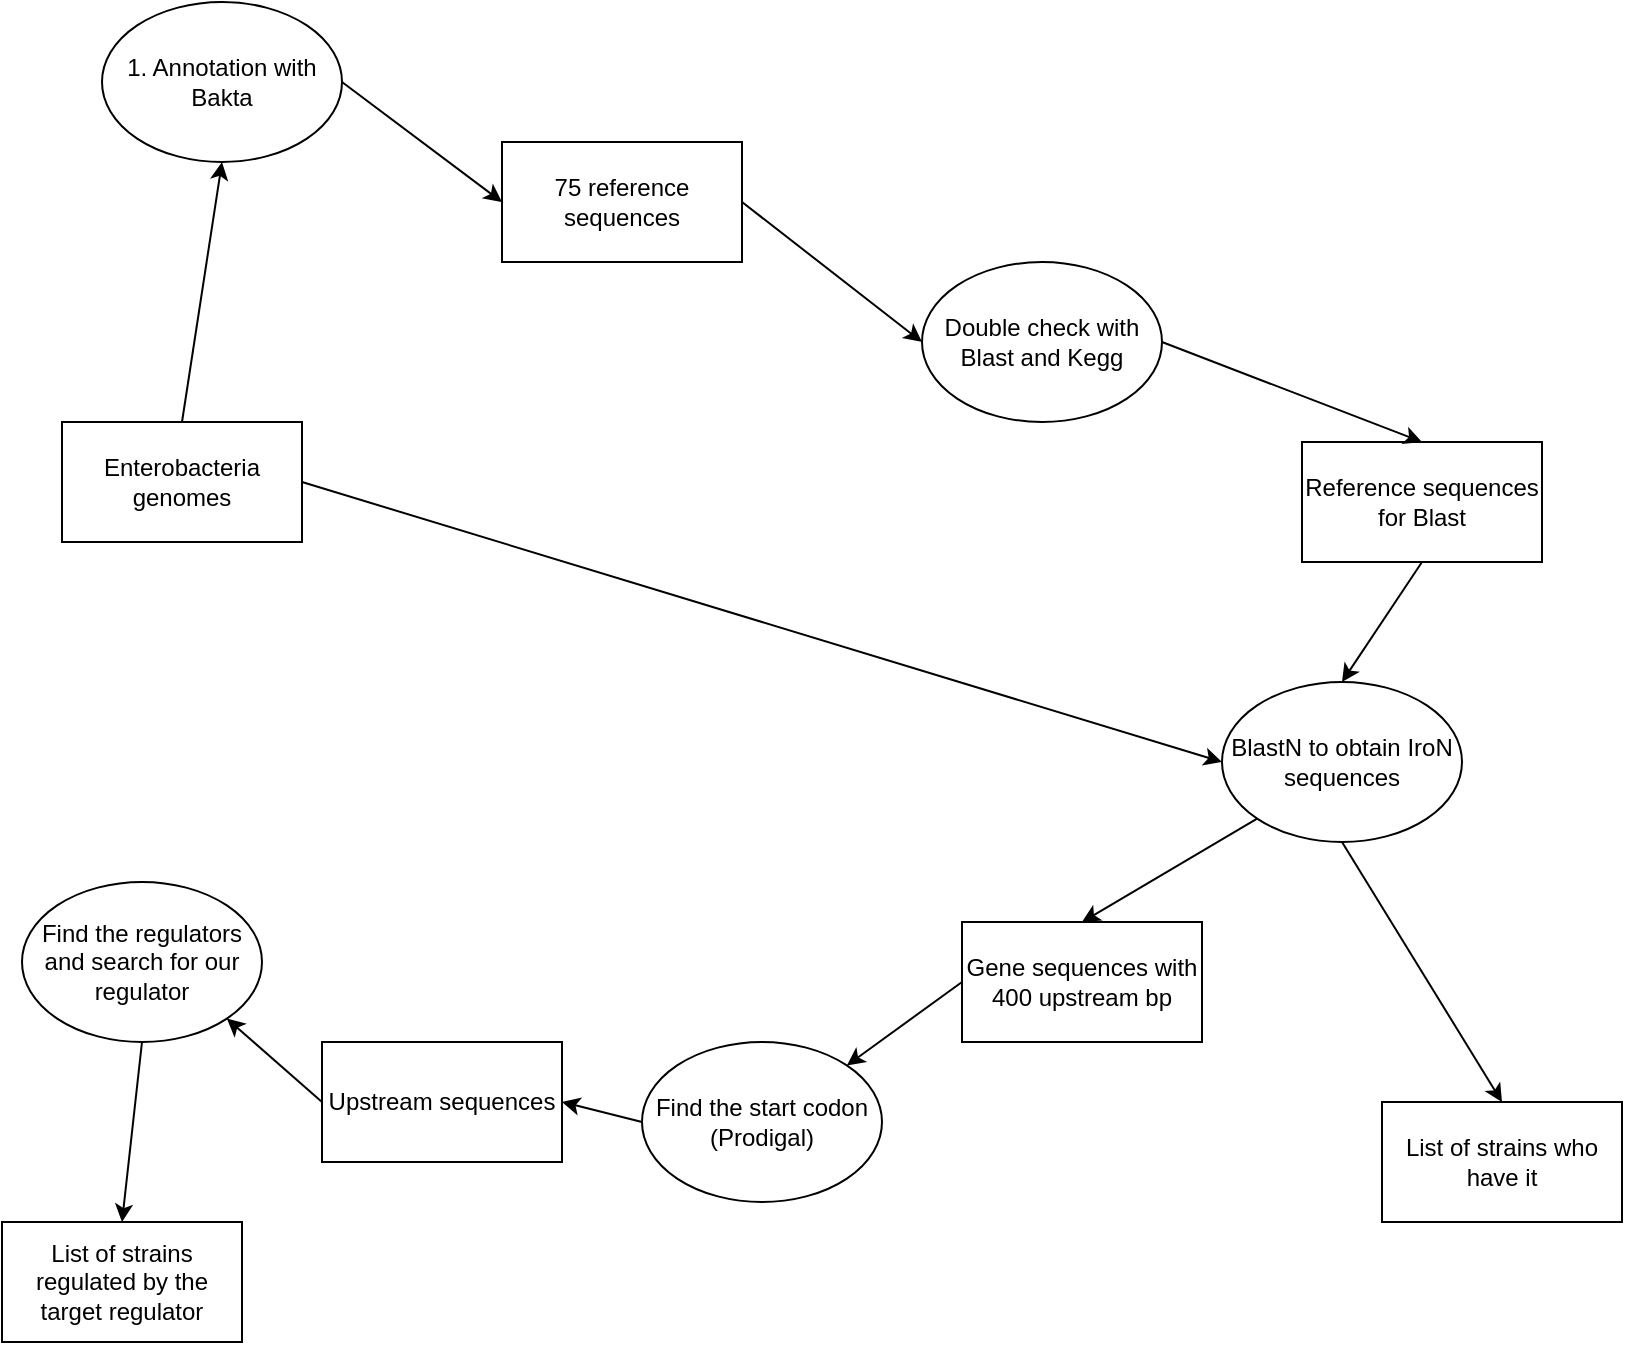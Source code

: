 <mxfile version="24.3.1" type="github">
  <diagram name="Page-1" id="XPCQrtxg84oxnPtzx1do">
    <mxGraphModel dx="1186" dy="769" grid="1" gridSize="10" guides="1" tooltips="1" connect="1" arrows="1" fold="1" page="1" pageScale="1" pageWidth="850" pageHeight="1100" math="0" shadow="0">
      <root>
        <mxCell id="0" />
        <mxCell id="1" parent="0" />
        <mxCell id="5hx85q__BcJgSBlU8Jjk-1" value="75 reference sequences" style="rounded=0;whiteSpace=wrap;html=1;" vertex="1" parent="1">
          <mxGeometry x="270" y="200" width="120" height="60" as="geometry" />
        </mxCell>
        <mxCell id="5hx85q__BcJgSBlU8Jjk-2" value="1. Annotation with Bakta" style="ellipse;whiteSpace=wrap;html=1;" vertex="1" parent="1">
          <mxGeometry x="70" y="130" width="120" height="80" as="geometry" />
        </mxCell>
        <mxCell id="5hx85q__BcJgSBlU8Jjk-3" value="Enterobacteria genomes" style="rounded=0;whiteSpace=wrap;html=1;" vertex="1" parent="1">
          <mxGeometry x="50" y="340" width="120" height="60" as="geometry" />
        </mxCell>
        <mxCell id="5hx85q__BcJgSBlU8Jjk-4" value="Double check with Blast and Kegg" style="ellipse;whiteSpace=wrap;html=1;" vertex="1" parent="1">
          <mxGeometry x="480" y="260" width="120" height="80" as="geometry" />
        </mxCell>
        <mxCell id="5hx85q__BcJgSBlU8Jjk-5" value="BlastN to obtain IroN sequences" style="ellipse;whiteSpace=wrap;html=1;" vertex="1" parent="1">
          <mxGeometry x="630" y="470" width="120" height="80" as="geometry" />
        </mxCell>
        <mxCell id="5hx85q__BcJgSBlU8Jjk-6" value="List of strains who have it" style="rounded=0;whiteSpace=wrap;html=1;" vertex="1" parent="1">
          <mxGeometry x="710" y="680" width="120" height="60" as="geometry" />
        </mxCell>
        <mxCell id="5hx85q__BcJgSBlU8Jjk-7" value="Find the start codon (Prodigal)" style="ellipse;whiteSpace=wrap;html=1;" vertex="1" parent="1">
          <mxGeometry x="340" y="650" width="120" height="80" as="geometry" />
        </mxCell>
        <mxCell id="5hx85q__BcJgSBlU8Jjk-8" value="Find the regulators and search for our regulator" style="ellipse;whiteSpace=wrap;html=1;" vertex="1" parent="1">
          <mxGeometry x="30" y="570" width="120" height="80" as="geometry" />
        </mxCell>
        <mxCell id="5hx85q__BcJgSBlU8Jjk-10" value="Reference sequences for Blast" style="rounded=0;whiteSpace=wrap;html=1;" vertex="1" parent="1">
          <mxGeometry x="670" y="350" width="120" height="60" as="geometry" />
        </mxCell>
        <mxCell id="5hx85q__BcJgSBlU8Jjk-11" value="Gene sequences with 400 upstream bp" style="rounded=0;whiteSpace=wrap;html=1;" vertex="1" parent="1">
          <mxGeometry x="500" y="590" width="120" height="60" as="geometry" />
        </mxCell>
        <mxCell id="5hx85q__BcJgSBlU8Jjk-12" value="Upstream sequences" style="rounded=0;whiteSpace=wrap;html=1;" vertex="1" parent="1">
          <mxGeometry x="180" y="650" width="120" height="60" as="geometry" />
        </mxCell>
        <mxCell id="5hx85q__BcJgSBlU8Jjk-13" value="List of strains regulated by the target regulator" style="rounded=0;whiteSpace=wrap;html=1;" vertex="1" parent="1">
          <mxGeometry x="20" y="740" width="120" height="60" as="geometry" />
        </mxCell>
        <mxCell id="5hx85q__BcJgSBlU8Jjk-14" value="" style="endArrow=classic;html=1;rounded=0;exitX=1;exitY=0.5;exitDx=0;exitDy=0;entryX=0;entryY=0.5;entryDx=0;entryDy=0;" edge="1" parent="1" source="5hx85q__BcJgSBlU8Jjk-2" target="5hx85q__BcJgSBlU8Jjk-1">
          <mxGeometry width="50" height="50" relative="1" as="geometry">
            <mxPoint x="400" y="440" as="sourcePoint" />
            <mxPoint x="450" y="390" as="targetPoint" />
          </mxGeometry>
        </mxCell>
        <mxCell id="5hx85q__BcJgSBlU8Jjk-15" value="" style="endArrow=classic;html=1;rounded=0;exitX=0.5;exitY=0;exitDx=0;exitDy=0;entryX=0.5;entryY=1;entryDx=0;entryDy=0;" edge="1" parent="1" source="5hx85q__BcJgSBlU8Jjk-3" target="5hx85q__BcJgSBlU8Jjk-2">
          <mxGeometry width="50" height="50" relative="1" as="geometry">
            <mxPoint x="400" y="440" as="sourcePoint" />
            <mxPoint x="450" y="390" as="targetPoint" />
          </mxGeometry>
        </mxCell>
        <mxCell id="5hx85q__BcJgSBlU8Jjk-16" value="" style="endArrow=classic;html=1;rounded=0;exitX=1;exitY=0.5;exitDx=0;exitDy=0;entryX=0;entryY=0.5;entryDx=0;entryDy=0;" edge="1" parent="1" source="5hx85q__BcJgSBlU8Jjk-1" target="5hx85q__BcJgSBlU8Jjk-4">
          <mxGeometry width="50" height="50" relative="1" as="geometry">
            <mxPoint x="400" y="440" as="sourcePoint" />
            <mxPoint x="450" y="390" as="targetPoint" />
          </mxGeometry>
        </mxCell>
        <mxCell id="5hx85q__BcJgSBlU8Jjk-17" value="" style="endArrow=classic;html=1;rounded=0;exitX=1;exitY=0.5;exitDx=0;exitDy=0;entryX=0.5;entryY=0;entryDx=0;entryDy=0;" edge="1" parent="1" source="5hx85q__BcJgSBlU8Jjk-4" target="5hx85q__BcJgSBlU8Jjk-10">
          <mxGeometry width="50" height="50" relative="1" as="geometry">
            <mxPoint x="400" y="440" as="sourcePoint" />
            <mxPoint x="450" y="390" as="targetPoint" />
          </mxGeometry>
        </mxCell>
        <mxCell id="5hx85q__BcJgSBlU8Jjk-18" value="" style="endArrow=classic;html=1;rounded=0;exitX=0.5;exitY=1;exitDx=0;exitDy=0;entryX=0.5;entryY=0;entryDx=0;entryDy=0;" edge="1" parent="1" source="5hx85q__BcJgSBlU8Jjk-10" target="5hx85q__BcJgSBlU8Jjk-5">
          <mxGeometry width="50" height="50" relative="1" as="geometry">
            <mxPoint x="400" y="440" as="sourcePoint" />
            <mxPoint x="450" y="390" as="targetPoint" />
          </mxGeometry>
        </mxCell>
        <mxCell id="5hx85q__BcJgSBlU8Jjk-19" value="" style="endArrow=classic;html=1;rounded=0;exitX=0;exitY=1;exitDx=0;exitDy=0;entryX=0.5;entryY=0;entryDx=0;entryDy=0;" edge="1" parent="1" source="5hx85q__BcJgSBlU8Jjk-5" target="5hx85q__BcJgSBlU8Jjk-11">
          <mxGeometry width="50" height="50" relative="1" as="geometry">
            <mxPoint x="400" y="440" as="sourcePoint" />
            <mxPoint x="450" y="390" as="targetPoint" />
          </mxGeometry>
        </mxCell>
        <mxCell id="5hx85q__BcJgSBlU8Jjk-20" value="" style="endArrow=classic;html=1;rounded=0;exitX=0.5;exitY=1;exitDx=0;exitDy=0;entryX=0.5;entryY=0;entryDx=0;entryDy=0;" edge="1" parent="1" source="5hx85q__BcJgSBlU8Jjk-5" target="5hx85q__BcJgSBlU8Jjk-6">
          <mxGeometry width="50" height="50" relative="1" as="geometry">
            <mxPoint x="400" y="440" as="sourcePoint" />
            <mxPoint x="450" y="390" as="targetPoint" />
          </mxGeometry>
        </mxCell>
        <mxCell id="5hx85q__BcJgSBlU8Jjk-21" value="" style="endArrow=classic;html=1;rounded=0;exitX=0;exitY=0.5;exitDx=0;exitDy=0;entryX=1;entryY=0;entryDx=0;entryDy=0;" edge="1" parent="1" source="5hx85q__BcJgSBlU8Jjk-11" target="5hx85q__BcJgSBlU8Jjk-7">
          <mxGeometry width="50" height="50" relative="1" as="geometry">
            <mxPoint x="400" y="440" as="sourcePoint" />
            <mxPoint x="450" y="390" as="targetPoint" />
          </mxGeometry>
        </mxCell>
        <mxCell id="5hx85q__BcJgSBlU8Jjk-22" value="" style="endArrow=classic;html=1;rounded=0;exitX=0;exitY=0.5;exitDx=0;exitDy=0;entryX=1;entryY=0.5;entryDx=0;entryDy=0;" edge="1" parent="1" source="5hx85q__BcJgSBlU8Jjk-7" target="5hx85q__BcJgSBlU8Jjk-12">
          <mxGeometry width="50" height="50" relative="1" as="geometry">
            <mxPoint x="400" y="440" as="sourcePoint" />
            <mxPoint x="450" y="390" as="targetPoint" />
          </mxGeometry>
        </mxCell>
        <mxCell id="5hx85q__BcJgSBlU8Jjk-23" value="" style="endArrow=classic;html=1;rounded=0;exitX=0;exitY=0.5;exitDx=0;exitDy=0;entryX=1;entryY=1;entryDx=0;entryDy=0;" edge="1" parent="1" source="5hx85q__BcJgSBlU8Jjk-12" target="5hx85q__BcJgSBlU8Jjk-8">
          <mxGeometry width="50" height="50" relative="1" as="geometry">
            <mxPoint x="400" y="440" as="sourcePoint" />
            <mxPoint x="450" y="390" as="targetPoint" />
          </mxGeometry>
        </mxCell>
        <mxCell id="5hx85q__BcJgSBlU8Jjk-24" value="" style="endArrow=classic;html=1;rounded=0;exitX=0.5;exitY=1;exitDx=0;exitDy=0;entryX=0.5;entryY=0;entryDx=0;entryDy=0;" edge="1" parent="1" source="5hx85q__BcJgSBlU8Jjk-8" target="5hx85q__BcJgSBlU8Jjk-13">
          <mxGeometry width="50" height="50" relative="1" as="geometry">
            <mxPoint x="400" y="440" as="sourcePoint" />
            <mxPoint x="450" y="390" as="targetPoint" />
          </mxGeometry>
        </mxCell>
        <mxCell id="5hx85q__BcJgSBlU8Jjk-25" value="" style="endArrow=classic;html=1;rounded=0;exitX=1;exitY=0.5;exitDx=0;exitDy=0;entryX=0;entryY=0.5;entryDx=0;entryDy=0;" edge="1" parent="1" source="5hx85q__BcJgSBlU8Jjk-3" target="5hx85q__BcJgSBlU8Jjk-5">
          <mxGeometry width="50" height="50" relative="1" as="geometry">
            <mxPoint x="400" y="440" as="sourcePoint" />
            <mxPoint x="450" y="390" as="targetPoint" />
          </mxGeometry>
        </mxCell>
      </root>
    </mxGraphModel>
  </diagram>
</mxfile>
